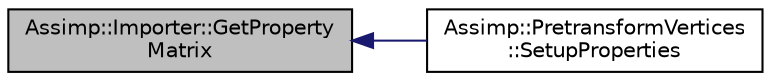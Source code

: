 digraph "Assimp::Importer::GetPropertyMatrix"
{
  edge [fontname="Helvetica",fontsize="10",labelfontname="Helvetica",labelfontsize="10"];
  node [fontname="Helvetica",fontsize="10",shape=record];
  rankdir="LR";
  Node1 [label="Assimp::Importer::GetProperty\lMatrix",height=0.2,width=0.4,color="black", fillcolor="grey75", style="filled", fontcolor="black"];
  Node1 -> Node2 [dir="back",color="midnightblue",fontsize="10",style="solid",fontname="Helvetica"];
  Node2 [label="Assimp::PretransformVertices\l::SetupProperties",height=0.2,width=0.4,color="black", fillcolor="white", style="filled",URL="$class_assimp_1_1_pretransform_vertices.html#a8ea23ed889731ad993d03c267c037490"];
}
